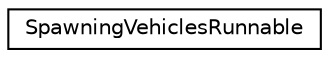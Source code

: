 digraph "Graficzna hierarchia klas"
{
  edge [fontname="Helvetica",fontsize="10",labelfontname="Helvetica",labelfontsize="10"];
  node [fontname="Helvetica",fontsize="10",shape=record];
  rankdir="LR";
  Node1 [label="SpawningVehiclesRunnable",height=0.2,width=0.4,color="black", fillcolor="white", style="filled",URL="$class_spawning_vehicles_runnable.html",tooltip="Klasa obsługujaca powstawanie pojazdów na planszy w odpowiednich punktach Spawn."];
}
